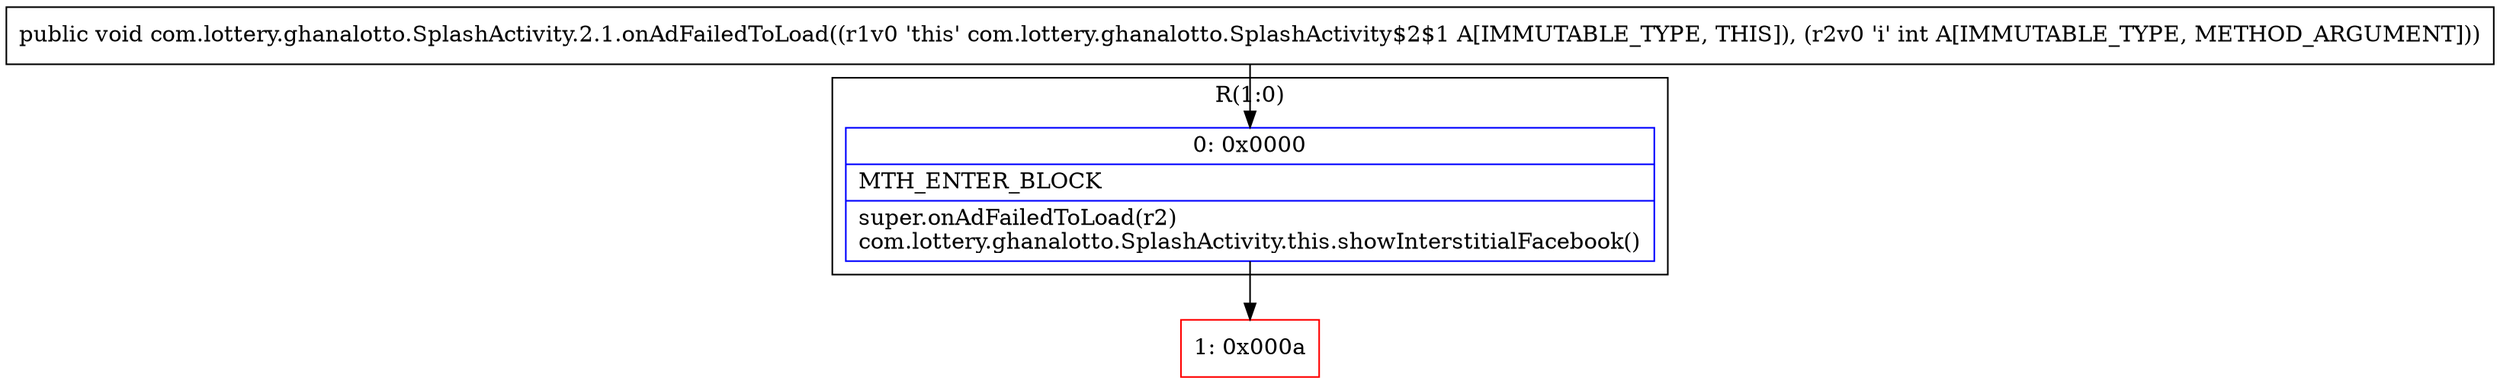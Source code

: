 digraph "CFG forcom.lottery.ghanalotto.SplashActivity.2.1.onAdFailedToLoad(I)V" {
subgraph cluster_Region_912061896 {
label = "R(1:0)";
node [shape=record,color=blue];
Node_0 [shape=record,label="{0\:\ 0x0000|MTH_ENTER_BLOCK\l|super.onAdFailedToLoad(r2)\lcom.lottery.ghanalotto.SplashActivity.this.showInterstitialFacebook()\l}"];
}
Node_1 [shape=record,color=red,label="{1\:\ 0x000a}"];
MethodNode[shape=record,label="{public void com.lottery.ghanalotto.SplashActivity.2.1.onAdFailedToLoad((r1v0 'this' com.lottery.ghanalotto.SplashActivity$2$1 A[IMMUTABLE_TYPE, THIS]), (r2v0 'i' int A[IMMUTABLE_TYPE, METHOD_ARGUMENT])) }"];
MethodNode -> Node_0;
Node_0 -> Node_1;
}

